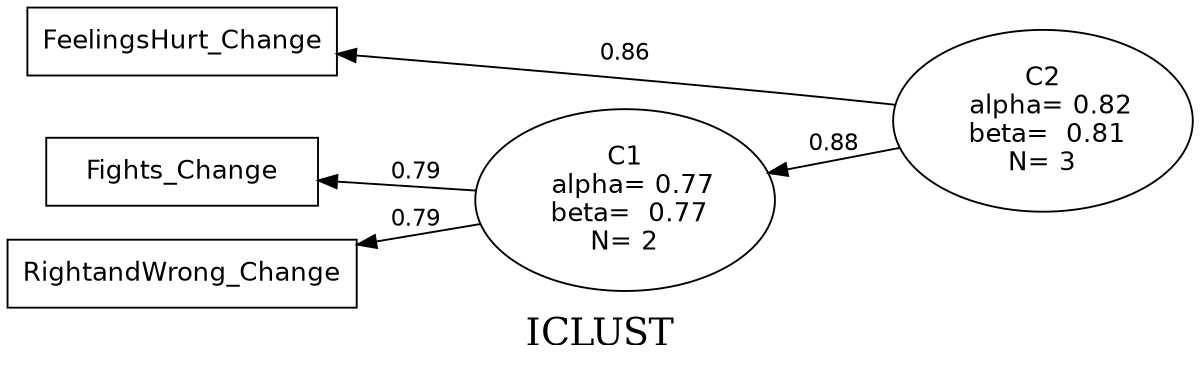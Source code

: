 digraph ICLUST {
  rankdir=RL;
  size="8,6";
  node [fontname="Helvetica" fontsize=14 shape=box, width=2];
  edge [fontname="Helvetica" fontsize=12];
 label = "ICLUST";
	fontsize=20;
V1  [label = "Fights_Change"];
V2  [label = "FeelingsHurt_Change"];
V3  [label = "RightandWrong_Change"];
node [shape=ellipse, width ="1"];
C1-> V3 [ label = 0.79 ];
C1-> V1 [ label = 0.79 ];
C2-> C1 [ label = 0.88 ];
C2-> V2 [ label = 0.86 ];
C1  [label =   "C1\n  alpha= 0.77\n beta=  0.77\nN= 2"] ;
C2  [label =   "C2\n  alpha= 0.82\n beta=  0.81\nN= 3"] ;
{ rank=same;
V1;V2;V3;}}